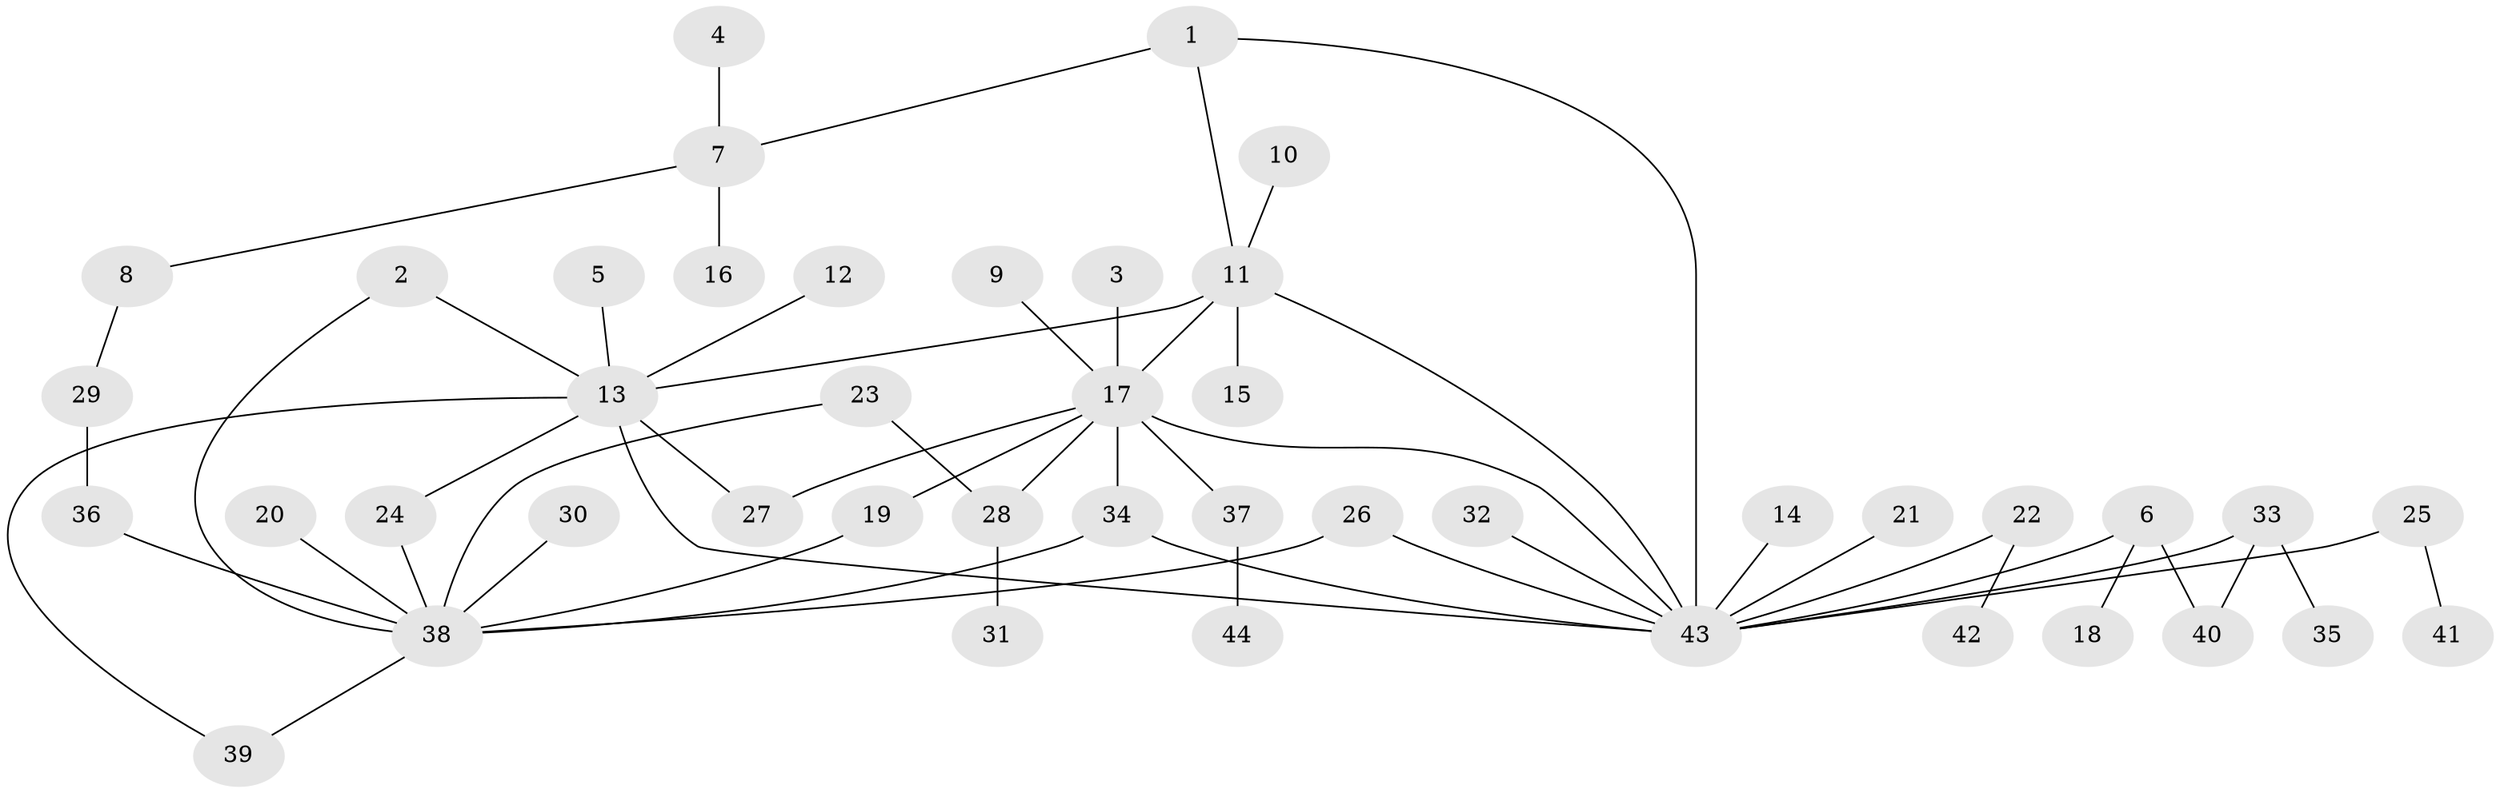 // original degree distribution, {16: 0.013888888888888888, 4: 0.013888888888888888, 3: 0.06944444444444445, 2: 0.2777777777777778, 1: 0.5277777777777778, 9: 0.013888888888888888, 5: 0.041666666666666664, 10: 0.013888888888888888, 11: 0.013888888888888888, 12: 0.013888888888888888}
// Generated by graph-tools (version 1.1) at 2025/36/03/04/25 23:36:56]
// undirected, 44 vertices, 56 edges
graph export_dot {
  node [color=gray90,style=filled];
  1;
  2;
  3;
  4;
  5;
  6;
  7;
  8;
  9;
  10;
  11;
  12;
  13;
  14;
  15;
  16;
  17;
  18;
  19;
  20;
  21;
  22;
  23;
  24;
  25;
  26;
  27;
  28;
  29;
  30;
  31;
  32;
  33;
  34;
  35;
  36;
  37;
  38;
  39;
  40;
  41;
  42;
  43;
  44;
  1 -- 7 [weight=1.0];
  1 -- 11 [weight=1.0];
  1 -- 43 [weight=1.0];
  2 -- 13 [weight=1.0];
  2 -- 38 [weight=1.0];
  3 -- 17 [weight=1.0];
  4 -- 7 [weight=1.0];
  5 -- 13 [weight=1.0];
  6 -- 18 [weight=1.0];
  6 -- 40 [weight=1.0];
  6 -- 43 [weight=1.0];
  7 -- 8 [weight=1.0];
  7 -- 16 [weight=1.0];
  8 -- 29 [weight=1.0];
  9 -- 17 [weight=1.0];
  10 -- 11 [weight=1.0];
  11 -- 13 [weight=1.0];
  11 -- 15 [weight=1.0];
  11 -- 17 [weight=1.0];
  11 -- 43 [weight=1.0];
  12 -- 13 [weight=1.0];
  13 -- 24 [weight=1.0];
  13 -- 27 [weight=1.0];
  13 -- 39 [weight=1.0];
  13 -- 43 [weight=1.0];
  14 -- 43 [weight=1.0];
  17 -- 19 [weight=1.0];
  17 -- 27 [weight=1.0];
  17 -- 28 [weight=1.0];
  17 -- 34 [weight=1.0];
  17 -- 37 [weight=1.0];
  17 -- 43 [weight=1.0];
  19 -- 38 [weight=1.0];
  20 -- 38 [weight=1.0];
  21 -- 43 [weight=1.0];
  22 -- 42 [weight=1.0];
  22 -- 43 [weight=1.0];
  23 -- 28 [weight=1.0];
  23 -- 38 [weight=1.0];
  24 -- 38 [weight=1.0];
  25 -- 41 [weight=1.0];
  25 -- 43 [weight=1.0];
  26 -- 38 [weight=1.0];
  26 -- 43 [weight=1.0];
  28 -- 31 [weight=1.0];
  29 -- 36 [weight=1.0];
  30 -- 38 [weight=1.0];
  32 -- 43 [weight=1.0];
  33 -- 35 [weight=1.0];
  33 -- 40 [weight=1.0];
  33 -- 43 [weight=1.0];
  34 -- 38 [weight=1.0];
  34 -- 43 [weight=1.0];
  36 -- 38 [weight=1.0];
  37 -- 44 [weight=1.0];
  38 -- 39 [weight=1.0];
}
